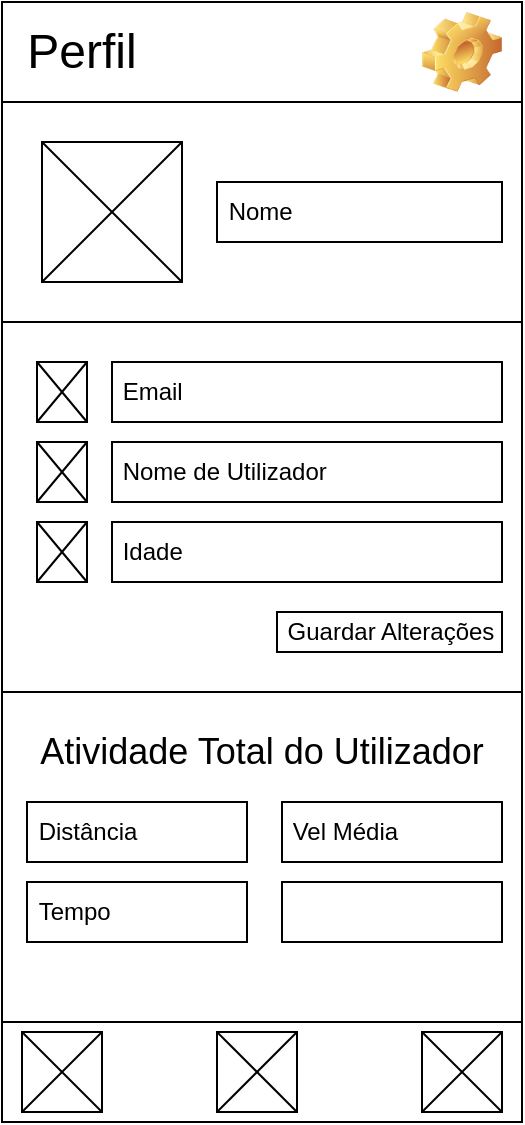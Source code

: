 <mxfile version="15.3.8" type="device"><diagram id="Ympfw6TDAeUIQg3aviYp" name="Page-1"><mxGraphModel dx="1185" dy="662" grid="1" gridSize="10" guides="1" tooltips="1" connect="1" arrows="1" fold="1" page="1" pageScale="1" pageWidth="827" pageHeight="1169" math="0" shadow="0"><root><mxCell id="0"/><mxCell id="1" parent="0"/><mxCell id="stZKdTDXSeTJPusdR-f_-1" value="" style="rounded=0;whiteSpace=wrap;html=1;" parent="1" vertex="1"><mxGeometry x="40" y="40" width="260" height="560" as="geometry"/></mxCell><mxCell id="UNrxY8G5ke1znradW3Ni-15" value="" style="rounded=0;whiteSpace=wrap;html=1;" vertex="1" parent="1"><mxGeometry x="40" y="200" width="260" height="185" as="geometry"/></mxCell><mxCell id="UNrxY8G5ke1znradW3Ni-2" value="" style="rounded=0;whiteSpace=wrap;html=1;" vertex="1" parent="1"><mxGeometry x="40" y="90" width="260" height="110" as="geometry"/></mxCell><mxCell id="stZKdTDXSeTJPusdR-f_-18" value="" style="verticalLabelPosition=bottom;verticalAlign=top;html=1;shape=mxgraph.basic.rect;fillColor2=none;strokeWidth=1;size=20;indent=5;" parent="1" vertex="1"><mxGeometry x="40" y="40" width="260" height="50" as="geometry"/></mxCell><mxCell id="stZKdTDXSeTJPusdR-f_-19" value="Perfil" style="text;html=1;strokeColor=none;fillColor=none;align=center;verticalAlign=middle;whiteSpace=wrap;rounded=0;fontSize=24;" parent="1" vertex="1"><mxGeometry x="50" y="55" width="60" height="20" as="geometry"/></mxCell><mxCell id="stZKdTDXSeTJPusdR-f_-22" value="" style="shape=image;html=1;verticalLabelPosition=bottom;verticalAlign=top;imageAspect=0;image=img/clipart/Gear_128x128.png" parent="1" vertex="1"><mxGeometry x="250" y="45" width="40" height="40" as="geometry"/></mxCell><mxCell id="stZKdTDXSeTJPusdR-f_-12" value="&amp;nbsp;Nome" style="rounded=0;whiteSpace=wrap;html=1;align=left;" parent="1" vertex="1"><mxGeometry x="147.5" y="130" width="142.5" height="30" as="geometry"/></mxCell><mxCell id="stZKdTDXSeTJPusdR-f_-13" value="&amp;nbsp;Email" style="rounded=0;whiteSpace=wrap;html=1;align=left;" parent="1" vertex="1"><mxGeometry x="95" y="220" width="195" height="30" as="geometry"/></mxCell><mxCell id="stZKdTDXSeTJPusdR-f_-30" value="&amp;nbsp;Distância" style="rounded=0;whiteSpace=wrap;html=1;align=left;" parent="1" vertex="1"><mxGeometry x="52.5" y="440" width="110" height="30" as="geometry"/></mxCell><mxCell id="stZKdTDXSeTJPusdR-f_-31" value="&amp;nbsp;" style="rounded=0;whiteSpace=wrap;html=1;align=left;" parent="1" vertex="1"><mxGeometry x="180" y="480" width="110" height="30" as="geometry"/></mxCell><mxCell id="stZKdTDXSeTJPusdR-f_-32" value="&amp;nbsp;Tempo" style="rounded=0;whiteSpace=wrap;html=1;align=left;" parent="1" vertex="1"><mxGeometry x="52.5" y="480" width="110" height="30" as="geometry"/></mxCell><mxCell id="stZKdTDXSeTJPusdR-f_-33" value="&amp;nbsp;Vel Média" style="rounded=0;whiteSpace=wrap;html=1;align=left;" parent="1" vertex="1"><mxGeometry x="180" y="440" width="110" height="30" as="geometry"/></mxCell><mxCell id="stZKdTDXSeTJPusdR-f_-35" value="" style="rounded=0;whiteSpace=wrap;html=1;fontSize=24;" parent="1" vertex="1"><mxGeometry x="40" y="550" width="260" height="50" as="geometry"/></mxCell><mxCell id="stZKdTDXSeTJPusdR-f_-36" value="" style="whiteSpace=wrap;html=1;aspect=fixed;fontSize=24;" parent="1" vertex="1"><mxGeometry x="250" y="555" width="40" height="40" as="geometry"/></mxCell><mxCell id="stZKdTDXSeTJPusdR-f_-37" value="" style="endArrow=none;html=1;fontSize=24;exitX=0;exitY=1;exitDx=0;exitDy=0;entryX=1;entryY=0;entryDx=0;entryDy=0;" parent="1" source="stZKdTDXSeTJPusdR-f_-36" target="stZKdTDXSeTJPusdR-f_-36" edge="1"><mxGeometry width="50" height="50" relative="1" as="geometry"><mxPoint x="390" y="410" as="sourcePoint"/><mxPoint x="440" y="360" as="targetPoint"/></mxGeometry></mxCell><mxCell id="stZKdTDXSeTJPusdR-f_-38" value="" style="endArrow=none;html=1;fontSize=24;exitX=0;exitY=0;exitDx=0;exitDy=0;entryX=1;entryY=1;entryDx=0;entryDy=0;" parent="1" source="stZKdTDXSeTJPusdR-f_-36" target="stZKdTDXSeTJPusdR-f_-36" edge="1"><mxGeometry width="50" height="50" relative="1" as="geometry"><mxPoint x="80" y="640" as="sourcePoint"/><mxPoint x="130" y="590" as="targetPoint"/></mxGeometry></mxCell><mxCell id="stZKdTDXSeTJPusdR-f_-41" value="" style="whiteSpace=wrap;html=1;aspect=fixed;fontSize=24;" parent="1" vertex="1"><mxGeometry x="147.5" y="555" width="40" height="40" as="geometry"/></mxCell><mxCell id="stZKdTDXSeTJPusdR-f_-42" value="" style="endArrow=none;html=1;fontSize=24;exitX=0;exitY=1;exitDx=0;exitDy=0;entryX=1;entryY=0;entryDx=0;entryDy=0;" parent="1" source="stZKdTDXSeTJPusdR-f_-41" target="stZKdTDXSeTJPusdR-f_-41" edge="1"><mxGeometry width="50" height="50" relative="1" as="geometry"><mxPoint x="400" y="420" as="sourcePoint"/><mxPoint x="450" y="370" as="targetPoint"/></mxGeometry></mxCell><mxCell id="stZKdTDXSeTJPusdR-f_-43" value="" style="endArrow=none;html=1;fontSize=24;exitX=0;exitY=0;exitDx=0;exitDy=0;entryX=1;entryY=1;entryDx=0;entryDy=0;" parent="1" source="stZKdTDXSeTJPusdR-f_-41" target="stZKdTDXSeTJPusdR-f_-41" edge="1"><mxGeometry width="50" height="50" relative="1" as="geometry"><mxPoint x="90" y="650" as="sourcePoint"/><mxPoint x="140" y="600" as="targetPoint"/></mxGeometry></mxCell><mxCell id="stZKdTDXSeTJPusdR-f_-44" value="" style="whiteSpace=wrap;html=1;aspect=fixed;fontSize=24;" parent="1" vertex="1"><mxGeometry x="50" y="555" width="40" height="40" as="geometry"/></mxCell><mxCell id="stZKdTDXSeTJPusdR-f_-45" value="" style="endArrow=none;html=1;fontSize=24;exitX=0;exitY=1;exitDx=0;exitDy=0;entryX=1;entryY=0;entryDx=0;entryDy=0;" parent="1" source="stZKdTDXSeTJPusdR-f_-44" target="stZKdTDXSeTJPusdR-f_-44" edge="1"><mxGeometry width="50" height="50" relative="1" as="geometry"><mxPoint x="410" y="430" as="sourcePoint"/><mxPoint x="460" y="380" as="targetPoint"/></mxGeometry></mxCell><mxCell id="stZKdTDXSeTJPusdR-f_-46" value="" style="endArrow=none;html=1;fontSize=24;exitX=0;exitY=0;exitDx=0;exitDy=0;entryX=1;entryY=1;entryDx=0;entryDy=0;" parent="1" source="stZKdTDXSeTJPusdR-f_-44" target="stZKdTDXSeTJPusdR-f_-44" edge="1"><mxGeometry width="50" height="50" relative="1" as="geometry"><mxPoint x="100" y="660" as="sourcePoint"/><mxPoint x="150" y="610" as="targetPoint"/></mxGeometry></mxCell><mxCell id="stZKdTDXSeTJPusdR-f_-62" value="" style="rounded=0;whiteSpace=wrap;html=1;fontSize=24;rotation=-90;" parent="1" vertex="1"><mxGeometry x="60" y="110" width="70" height="70" as="geometry"/></mxCell><mxCell id="stZKdTDXSeTJPusdR-f_-64" value="" style="rounded=0;whiteSpace=wrap;html=1;fontSize=24;rotation=-90;" parent="1" vertex="1"><mxGeometry x="55" y="302.5" width="30" height="25" as="geometry"/></mxCell><mxCell id="stZKdTDXSeTJPusdR-f_-65" value="" style="endArrow=none;html=1;fontSize=24;exitX=1;exitY=1;exitDx=0;exitDy=0;entryX=0;entryY=0;entryDx=0;entryDy=0;" parent="1" source="stZKdTDXSeTJPusdR-f_-64" target="stZKdTDXSeTJPusdR-f_-64" edge="1"><mxGeometry width="50" height="50" relative="1" as="geometry"><mxPoint x="60" y="250" as="sourcePoint"/><mxPoint x="110" y="200" as="targetPoint"/></mxGeometry></mxCell><mxCell id="stZKdTDXSeTJPusdR-f_-66" value="" style="endArrow=none;html=1;fontSize=24;exitX=1;exitY=0;exitDx=0;exitDy=0;entryX=0;entryY=1;entryDx=0;entryDy=0;" parent="1" source="stZKdTDXSeTJPusdR-f_-64" target="stZKdTDXSeTJPusdR-f_-64" edge="1"><mxGeometry width="50" height="50" relative="1" as="geometry"><mxPoint x="50" y="260" as="sourcePoint"/><mxPoint x="100" y="210" as="targetPoint"/></mxGeometry></mxCell><mxCell id="stZKdTDXSeTJPusdR-f_-67" value="" style="endArrow=none;html=1;fontSize=24;exitX=0;exitY=0;exitDx=0;exitDy=0;entryX=1;entryY=1;entryDx=0;entryDy=0;" parent="1" source="stZKdTDXSeTJPusdR-f_-62" target="stZKdTDXSeTJPusdR-f_-62" edge="1"><mxGeometry width="50" height="50" relative="1" as="geometry"><mxPoint x="50" y="160" as="sourcePoint"/><mxPoint x="100" y="110" as="targetPoint"/></mxGeometry></mxCell><mxCell id="stZKdTDXSeTJPusdR-f_-68" value="" style="endArrow=none;html=1;fontSize=24;exitX=1;exitY=0;exitDx=0;exitDy=0;entryX=0;entryY=1;entryDx=0;entryDy=0;" parent="1" source="stZKdTDXSeTJPusdR-f_-62" target="stZKdTDXSeTJPusdR-f_-62" edge="1"><mxGeometry width="50" height="50" relative="1" as="geometry"><mxPoint x="80" y="190" as="sourcePoint"/><mxPoint x="130" y="140" as="targetPoint"/></mxGeometry></mxCell><mxCell id="UNrxY8G5ke1znradW3Ni-4" value="" style="rounded=0;whiteSpace=wrap;html=1;fontSize=24;rotation=-90;" vertex="1" parent="1"><mxGeometry x="55" y="262.5" width="30" height="25" as="geometry"/></mxCell><mxCell id="UNrxY8G5ke1znradW3Ni-5" value="" style="endArrow=none;html=1;fontSize=24;exitX=1;exitY=1;exitDx=0;exitDy=0;entryX=0;entryY=0;entryDx=0;entryDy=0;" edge="1" parent="1" source="UNrxY8G5ke1znradW3Ni-4" target="UNrxY8G5ke1znradW3Ni-4"><mxGeometry width="50" height="50" relative="1" as="geometry"><mxPoint x="70" y="260" as="sourcePoint"/><mxPoint x="120" y="210" as="targetPoint"/></mxGeometry></mxCell><mxCell id="UNrxY8G5ke1znradW3Ni-6" value="" style="endArrow=none;html=1;fontSize=24;exitX=1;exitY=0;exitDx=0;exitDy=0;entryX=0;entryY=1;entryDx=0;entryDy=0;" edge="1" parent="1" source="UNrxY8G5ke1znradW3Ni-4" target="UNrxY8G5ke1znradW3Ni-4"><mxGeometry width="50" height="50" relative="1" as="geometry"><mxPoint x="60" y="270" as="sourcePoint"/><mxPoint x="110" y="220" as="targetPoint"/></mxGeometry></mxCell><mxCell id="UNrxY8G5ke1znradW3Ni-7" value="" style="rounded=0;whiteSpace=wrap;html=1;fontSize=24;rotation=-90;" vertex="1" parent="1"><mxGeometry x="55" y="222.5" width="30" height="25" as="geometry"/></mxCell><mxCell id="UNrxY8G5ke1znradW3Ni-8" value="" style="endArrow=none;html=1;fontSize=24;exitX=1;exitY=1;exitDx=0;exitDy=0;entryX=0;entryY=0;entryDx=0;entryDy=0;" edge="1" parent="1" source="UNrxY8G5ke1znradW3Ni-7" target="UNrxY8G5ke1znradW3Ni-7"><mxGeometry width="50" height="50" relative="1" as="geometry"><mxPoint x="80" y="270" as="sourcePoint"/><mxPoint x="130" y="220" as="targetPoint"/></mxGeometry></mxCell><mxCell id="UNrxY8G5ke1znradW3Ni-9" value="" style="endArrow=none;html=1;fontSize=24;exitX=1;exitY=0;exitDx=0;exitDy=0;entryX=0;entryY=1;entryDx=0;entryDy=0;" edge="1" parent="1" source="UNrxY8G5ke1znradW3Ni-7" target="UNrxY8G5ke1znradW3Ni-7"><mxGeometry width="50" height="50" relative="1" as="geometry"><mxPoint x="70" y="280" as="sourcePoint"/><mxPoint x="120" y="230" as="targetPoint"/></mxGeometry></mxCell><mxCell id="UNrxY8G5ke1znradW3Ni-10" value="&amp;nbsp;Nome de Utilizador" style="rounded=0;whiteSpace=wrap;html=1;align=left;" vertex="1" parent="1"><mxGeometry x="95" y="260" width="195" height="30" as="geometry"/></mxCell><mxCell id="UNrxY8G5ke1znradW3Ni-12" value="&amp;nbsp;Idade" style="rounded=0;whiteSpace=wrap;html=1;align=left;" vertex="1" parent="1"><mxGeometry x="95" y="300" width="195" height="30" as="geometry"/></mxCell><mxCell id="UNrxY8G5ke1znradW3Ni-16" value="&lt;font style=&quot;font-size: 18px&quot;&gt;Atividade Total do Utilizador&lt;/font&gt;" style="text;html=1;strokeColor=none;fillColor=none;align=center;verticalAlign=middle;whiteSpace=wrap;rounded=0;" vertex="1" parent="1"><mxGeometry x="50" y="405" width="240" height="20" as="geometry"/></mxCell><mxCell id="UNrxY8G5ke1znradW3Ni-18" value="Guardar Alterações" style="rounded=0;whiteSpace=wrap;html=1;" vertex="1" parent="1"><mxGeometry x="177.5" y="345" width="112.5" height="20" as="geometry"/></mxCell></root></mxGraphModel></diagram></mxfile>